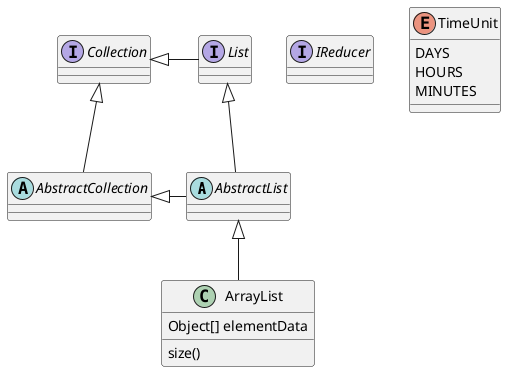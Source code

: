 @startuml
'https://plantuml.com/class-diagram

abstract class AbstractList
abstract AbstractCollection
interface List
interface Collection

interface IReducer

List <|-- AbstractList
Collection <|-- AbstractCollection

Collection <|- List
AbstractCollection <|- AbstractList
AbstractList <|-- ArrayList

class ArrayList {
Object[] elementData
size()
}

enum TimeUnit {
DAYS
HOURS
MINUTES
}

@enduml